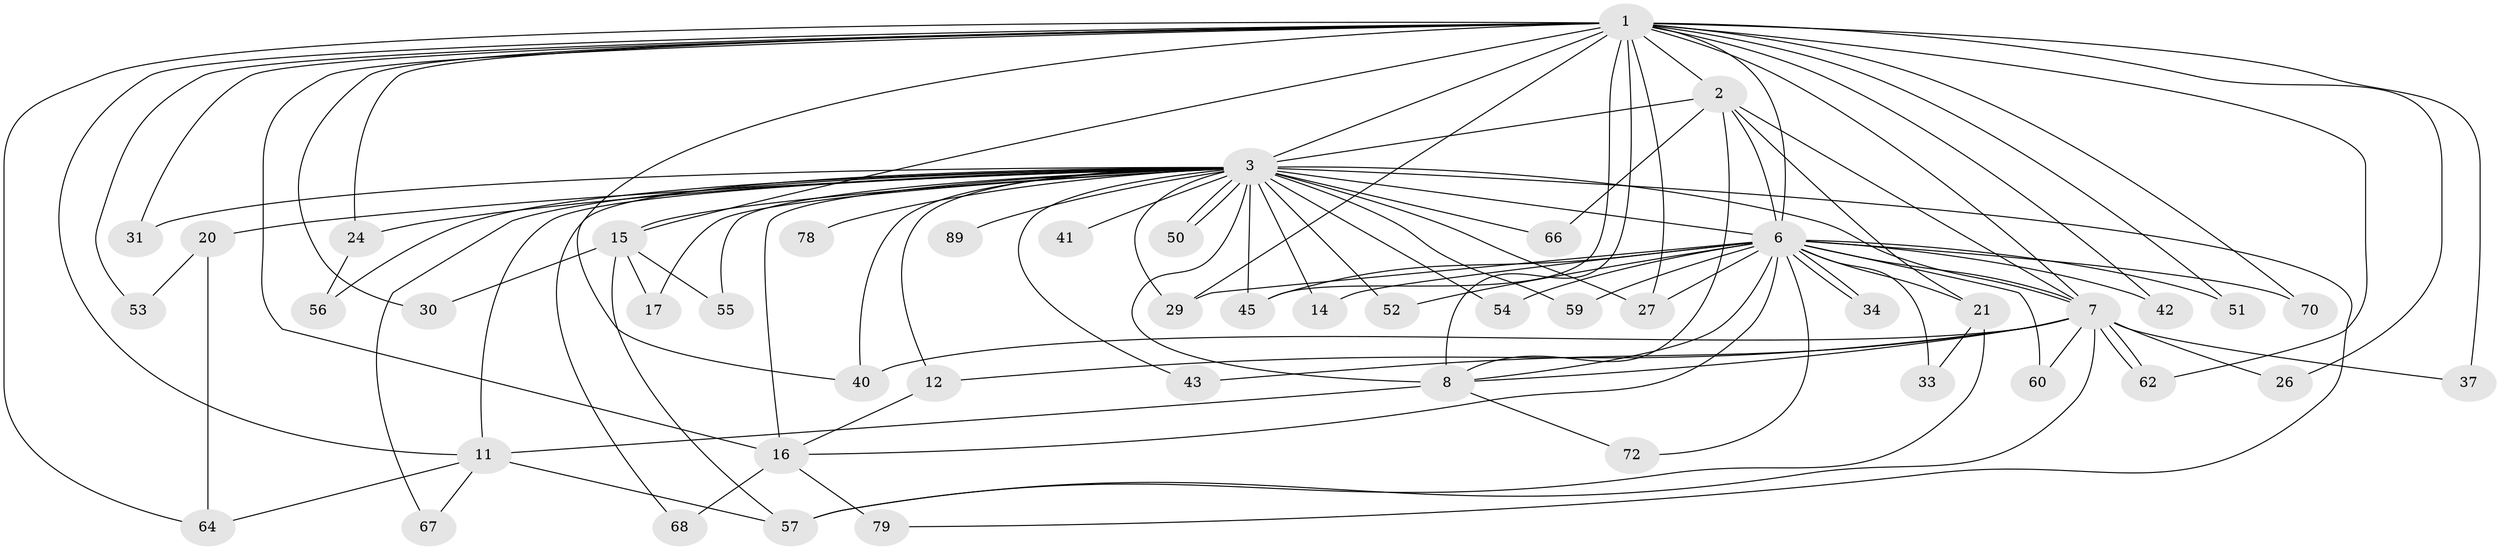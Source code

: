 // original degree distribution, {15: 0.010416666666666666, 11: 0.010416666666666666, 31: 0.010416666666666666, 16: 0.010416666666666666, 20: 0.020833333333333332, 21: 0.010416666666666666, 12: 0.010416666666666666, 35: 0.010416666666666666, 25: 0.010416666666666666, 7: 0.010416666666666666, 3: 0.20833333333333334, 4: 0.08333333333333333, 2: 0.5520833333333334, 6: 0.03125, 5: 0.010416666666666666}
// Generated by graph-tools (version 1.1) at 2025/17/03/04/25 18:17:21]
// undirected, 48 vertices, 106 edges
graph export_dot {
graph [start="1"]
  node [color=gray90,style=filled];
  1 [super="+4"];
  2;
  3 [super="+13+47+9+36+19+75+18+25"];
  6 [super="+10+48"];
  7;
  8 [super="+69+38+85"];
  11;
  12 [super="+65"];
  14;
  15 [super="+23"];
  16 [super="+39"];
  17;
  20 [super="+77"];
  21;
  24;
  26;
  27 [super="+88+91+49+58"];
  29 [super="+32"];
  30;
  31;
  33;
  34;
  37;
  40 [super="+76+92"];
  41;
  42;
  43;
  45 [super="+61"];
  50;
  51;
  52;
  53;
  54;
  55;
  56;
  57 [super="+82"];
  59;
  60;
  62 [super="+81"];
  64;
  66;
  67;
  68;
  70;
  72;
  78;
  79;
  89;
  1 -- 2 [weight=3];
  1 -- 3 [weight=10];
  1 -- 6 [weight=8];
  1 -- 7 [weight=3];
  1 -- 8 [weight=3];
  1 -- 16;
  1 -- 30;
  1 -- 31;
  1 -- 40;
  1 -- 42;
  1 -- 53;
  1 -- 64;
  1 -- 70;
  1 -- 11;
  1 -- 15;
  1 -- 24;
  1 -- 26;
  1 -- 27;
  1 -- 29 [weight=2];
  1 -- 37;
  1 -- 45;
  1 -- 51;
  1 -- 62;
  2 -- 3 [weight=2];
  2 -- 6 [weight=2];
  2 -- 7;
  2 -- 8;
  2 -- 21;
  2 -- 66;
  3 -- 6 [weight=8];
  3 -- 7 [weight=3];
  3 -- 8 [weight=3];
  3 -- 11 [weight=2];
  3 -- 12;
  3 -- 14;
  3 -- 41 [weight=2];
  3 -- 50;
  3 -- 50;
  3 -- 55;
  3 -- 59;
  3 -- 66;
  3 -- 67;
  3 -- 31 [weight=2];
  3 -- 29 [weight=3];
  3 -- 27 [weight=3];
  3 -- 68;
  3 -- 78;
  3 -- 15 [weight=2];
  3 -- 79;
  3 -- 17;
  3 -- 20;
  3 -- 24;
  3 -- 89;
  3 -- 40 [weight=2];
  3 -- 43;
  3 -- 45;
  3 -- 54;
  3 -- 56;
  3 -- 52;
  3 -- 16 [weight=4];
  6 -- 7 [weight=2];
  6 -- 8 [weight=2];
  6 -- 14;
  6 -- 21;
  6 -- 34;
  6 -- 34;
  6 -- 42;
  6 -- 52;
  6 -- 60;
  6 -- 27 [weight=4];
  6 -- 33;
  6 -- 70;
  6 -- 72;
  6 -- 45;
  6 -- 16;
  6 -- 51;
  6 -- 54;
  6 -- 59;
  6 -- 29;
  7 -- 8 [weight=2];
  7 -- 12;
  7 -- 26;
  7 -- 37;
  7 -- 43;
  7 -- 60;
  7 -- 62;
  7 -- 62;
  7 -- 57;
  7 -- 40 [weight=2];
  8 -- 72;
  8 -- 11;
  11 -- 57;
  11 -- 64;
  11 -- 67;
  12 -- 16;
  15 -- 17;
  15 -- 30;
  15 -- 55;
  15 -- 57;
  16 -- 68;
  16 -- 79;
  20 -- 53;
  20 -- 64;
  21 -- 33;
  21 -- 57;
  24 -- 56;
}
